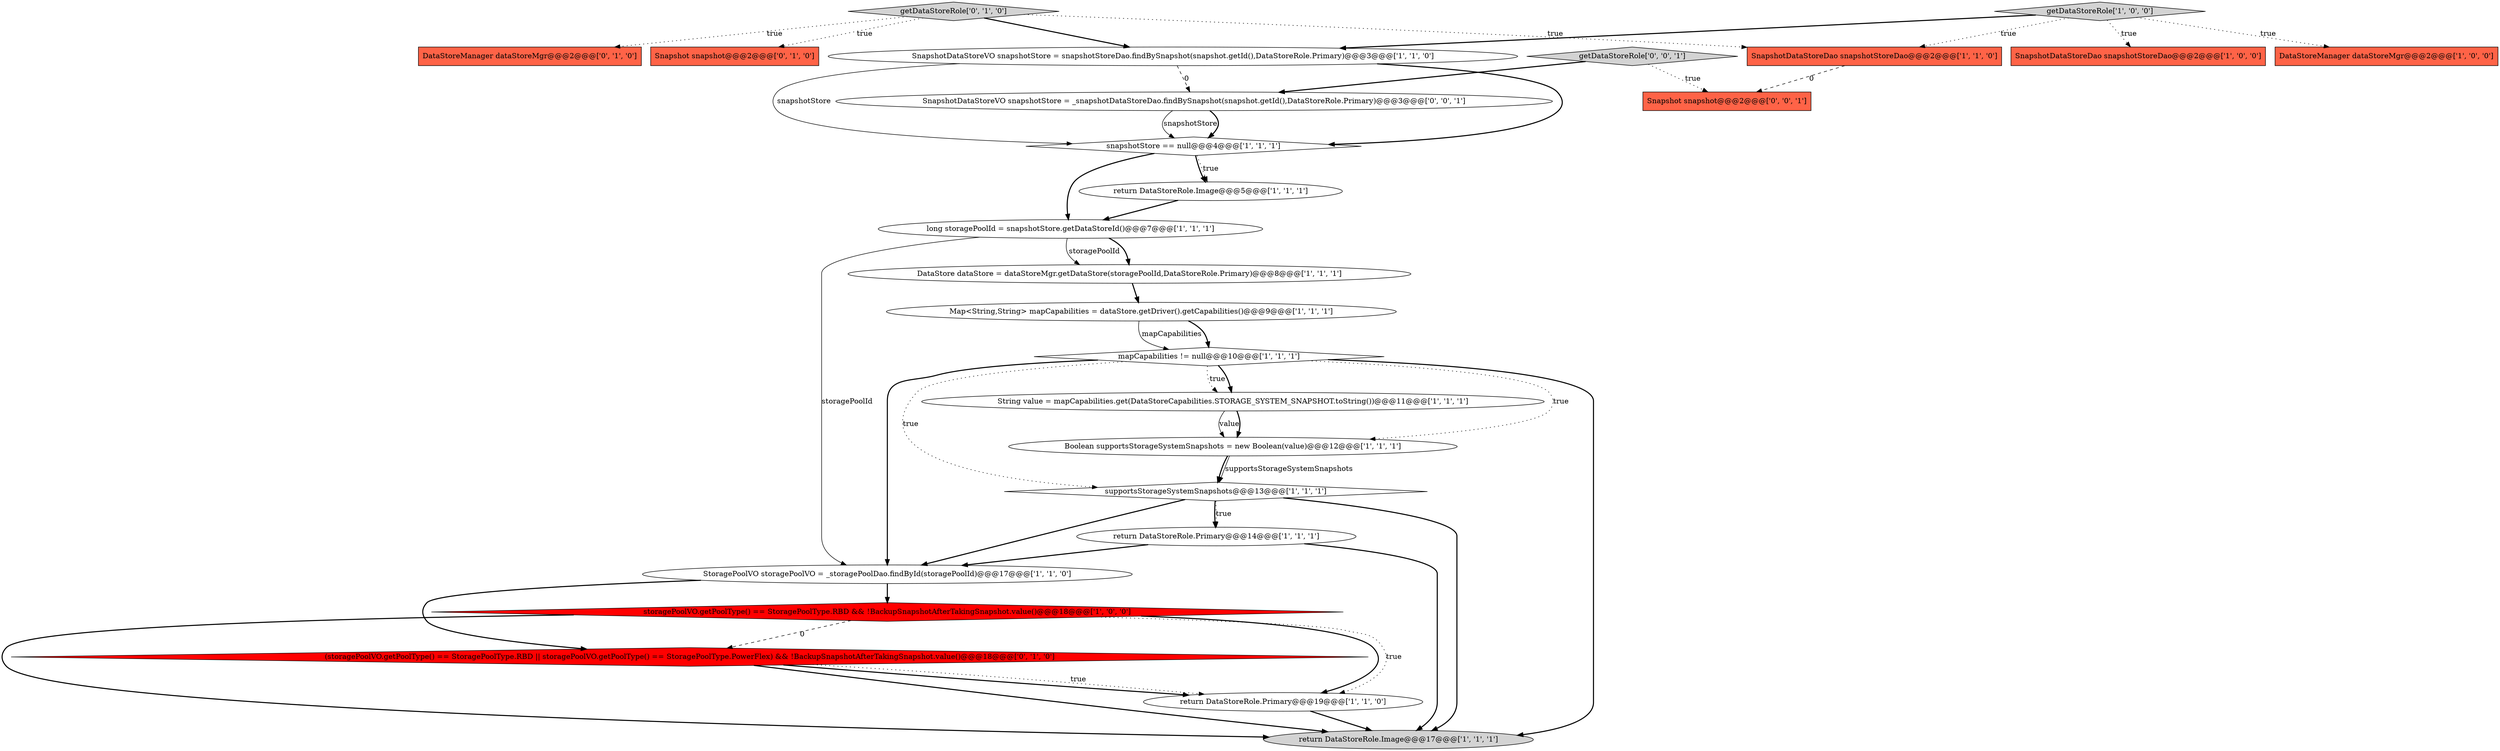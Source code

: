 digraph {
21 [style = filled, label = "getDataStoreRole['0', '1', '0']", fillcolor = lightgray, shape = diamond image = "AAA0AAABBB2BBB"];
22 [style = filled, label = "(storagePoolVO.getPoolType() == StoragePoolType.RBD || storagePoolVO.getPoolType() == StoragePoolType.PowerFlex) && !BackupSnapshotAfterTakingSnapshot.value()@@@18@@@['0', '1', '0']", fillcolor = red, shape = diamond image = "AAA1AAABBB2BBB"];
18 [style = filled, label = "return DataStoreRole.Image@@@17@@@['1', '1', '1']", fillcolor = lightgray, shape = ellipse image = "AAA0AAABBB1BBB"];
17 [style = filled, label = "long storagePoolId = snapshotStore.getDataStoreId()@@@7@@@['1', '1', '1']", fillcolor = white, shape = ellipse image = "AAA0AAABBB1BBB"];
25 [style = filled, label = "SnapshotDataStoreVO snapshotStore = _snapshotDataStoreDao.findBySnapshot(snapshot.getId(),DataStoreRole.Primary)@@@3@@@['0', '0', '1']", fillcolor = white, shape = ellipse image = "AAA0AAABBB3BBB"];
6 [style = filled, label = "getDataStoreRole['1', '0', '0']", fillcolor = lightgray, shape = diamond image = "AAA0AAABBB1BBB"];
23 [style = filled, label = "Snapshot snapshot@@@2@@@['0', '0', '1']", fillcolor = tomato, shape = box image = "AAA0AAABBB3BBB"];
14 [style = filled, label = "mapCapabilities != null@@@10@@@['1', '1', '1']", fillcolor = white, shape = diamond image = "AAA0AAABBB1BBB"];
7 [style = filled, label = "storagePoolVO.getPoolType() == StoragePoolType.RBD && !BackupSnapshotAfterTakingSnapshot.value()@@@18@@@['1', '0', '0']", fillcolor = red, shape = diamond image = "AAA1AAABBB1BBB"];
5 [style = filled, label = "Boolean supportsStorageSystemSnapshots = new Boolean(value)@@@12@@@['1', '1', '1']", fillcolor = white, shape = ellipse image = "AAA0AAABBB1BBB"];
13 [style = filled, label = "snapshotStore == null@@@4@@@['1', '1', '1']", fillcolor = white, shape = diamond image = "AAA0AAABBB1BBB"];
12 [style = filled, label = "SnapshotDataStoreVO snapshotStore = snapshotStoreDao.findBySnapshot(snapshot.getId(),DataStoreRole.Primary)@@@3@@@['1', '1', '0']", fillcolor = white, shape = ellipse image = "AAA0AAABBB1BBB"];
8 [style = filled, label = "return DataStoreRole.Primary@@@19@@@['1', '1', '0']", fillcolor = white, shape = ellipse image = "AAA0AAABBB1BBB"];
20 [style = filled, label = "DataStoreManager dataStoreMgr@@@2@@@['0', '1', '0']", fillcolor = tomato, shape = box image = "AAA0AAABBB2BBB"];
11 [style = filled, label = "StoragePoolVO storagePoolVO = _storagePoolDao.findById(storagePoolId)@@@17@@@['1', '1', '0']", fillcolor = white, shape = ellipse image = "AAA0AAABBB1BBB"];
16 [style = filled, label = "SnapshotDataStoreDao snapshotStoreDao@@@2@@@['1', '1', '0']", fillcolor = tomato, shape = box image = "AAA0AAABBB1BBB"];
15 [style = filled, label = "SnapshotDataStoreDao snapshotStoreDao@@@2@@@['1', '0', '0']", fillcolor = tomato, shape = box image = "AAA0AAABBB1BBB"];
1 [style = filled, label = "Map<String,String> mapCapabilities = dataStore.getDriver().getCapabilities()@@@9@@@['1', '1', '1']", fillcolor = white, shape = ellipse image = "AAA0AAABBB1BBB"];
4 [style = filled, label = "DataStoreManager dataStoreMgr@@@2@@@['1', '0', '0']", fillcolor = tomato, shape = box image = "AAA0AAABBB1BBB"];
24 [style = filled, label = "getDataStoreRole['0', '0', '1']", fillcolor = lightgray, shape = diamond image = "AAA0AAABBB3BBB"];
2 [style = filled, label = "supportsStorageSystemSnapshots@@@13@@@['1', '1', '1']", fillcolor = white, shape = diamond image = "AAA0AAABBB1BBB"];
10 [style = filled, label = "return DataStoreRole.Primary@@@14@@@['1', '1', '1']", fillcolor = white, shape = ellipse image = "AAA0AAABBB1BBB"];
3 [style = filled, label = "return DataStoreRole.Image@@@5@@@['1', '1', '1']", fillcolor = white, shape = ellipse image = "AAA0AAABBB1BBB"];
9 [style = filled, label = "DataStore dataStore = dataStoreMgr.getDataStore(storagePoolId,DataStoreRole.Primary)@@@8@@@['1', '1', '1']", fillcolor = white, shape = ellipse image = "AAA0AAABBB1BBB"];
19 [style = filled, label = "Snapshot snapshot@@@2@@@['0', '1', '0']", fillcolor = tomato, shape = box image = "AAA0AAABBB2BBB"];
0 [style = filled, label = "String value = mapCapabilities.get(DataStoreCapabilities.STORAGE_SYSTEM_SNAPSHOT.toString())@@@11@@@['1', '1', '1']", fillcolor = white, shape = ellipse image = "AAA0AAABBB1BBB"];
2->10 [style = dotted, label="true"];
10->18 [style = bold, label=""];
14->2 [style = dotted, label="true"];
21->20 [style = dotted, label="true"];
25->13 [style = solid, label="snapshotStore"];
13->3 [style = dotted, label="true"];
14->0 [style = dotted, label="true"];
25->13 [style = bold, label=""];
8->18 [style = bold, label=""];
17->9 [style = bold, label=""];
17->11 [style = solid, label="storagePoolId"];
0->5 [style = solid, label="value"];
5->2 [style = solid, label="supportsStorageSystemSnapshots"];
2->18 [style = bold, label=""];
16->23 [style = dashed, label="0"];
17->9 [style = solid, label="storagePoolId"];
2->10 [style = bold, label=""];
7->8 [style = bold, label=""];
12->13 [style = solid, label="snapshotStore"];
21->12 [style = bold, label=""];
22->8 [style = bold, label=""];
12->13 [style = bold, label=""];
13->17 [style = bold, label=""];
5->2 [style = bold, label=""];
22->18 [style = bold, label=""];
22->8 [style = dotted, label="true"];
14->5 [style = dotted, label="true"];
12->25 [style = dashed, label="0"];
24->23 [style = dotted, label="true"];
13->3 [style = bold, label=""];
14->0 [style = bold, label=""];
6->4 [style = dotted, label="true"];
24->25 [style = bold, label=""];
21->19 [style = dotted, label="true"];
11->22 [style = bold, label=""];
7->18 [style = bold, label=""];
3->17 [style = bold, label=""];
14->18 [style = bold, label=""];
1->14 [style = solid, label="mapCapabilities"];
1->14 [style = bold, label=""];
6->15 [style = dotted, label="true"];
21->16 [style = dotted, label="true"];
9->1 [style = bold, label=""];
7->8 [style = dotted, label="true"];
14->11 [style = bold, label=""];
7->22 [style = dashed, label="0"];
2->11 [style = bold, label=""];
11->7 [style = bold, label=""];
6->16 [style = dotted, label="true"];
0->5 [style = bold, label=""];
10->11 [style = bold, label=""];
6->12 [style = bold, label=""];
}
